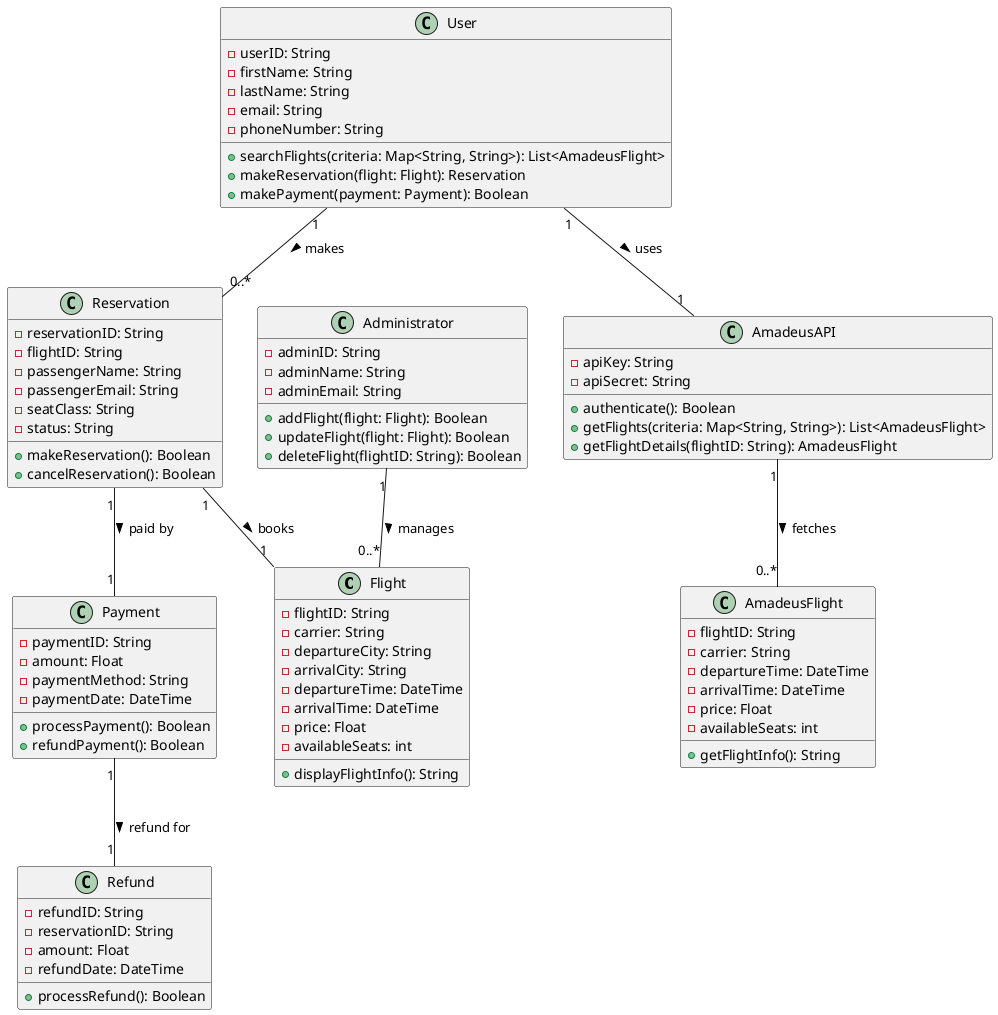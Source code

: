 @startuml
' Define the classes
class Flight {
    - flightID: String
    - carrier: String
    - departureCity: String
    - arrivalCity: String
    - departureTime: DateTime
    - arrivalTime: DateTime
    - price: Float
    - availableSeats: int
    + displayFlightInfo(): String
}

class Reservation {
    - reservationID: String
    - flightID: String
    - passengerName: String
    - passengerEmail: String
    - seatClass: String
    - status: String
    + makeReservation(): Boolean
    + cancelReservation(): Boolean
}

class Payment {
    - paymentID: String
    - amount: Float
    - paymentMethod: String
    - paymentDate: DateTime
    + processPayment(): Boolean
    + refundPayment(): Boolean
}

class User {
    - userID: String
    - firstName: String
    - lastName: String
    - email: String
    - phoneNumber: String
    + searchFlights(criteria: Map<String, String>): List<AmadeusFlight>
    + makeReservation(flight: Flight): Reservation
    + makePayment(payment: Payment): Boolean
}

class Administrator {
    - adminID: String
    - adminName: String
    - adminEmail: String
    + addFlight(flight: Flight): Boolean
    + updateFlight(flight: Flight): Boolean
    + deleteFlight(flightID: String): Boolean
}

class Refund {
    - refundID: String
    - reservationID: String
    - amount: Float
    - refundDate: DateTime
    + processRefund(): Boolean
}

class AmadeusAPI {
    - apiKey: String
    - apiSecret: String
    + authenticate(): Boolean
    + getFlights(criteria: Map<String, String>): List<AmadeusFlight>
    + getFlightDetails(flightID: String): AmadeusFlight
}

class AmadeusFlight {
    - flightID: String
    - carrier: String
    - departureTime: DateTime
    - arrivalTime: DateTime
    - price: Float
    - availableSeats: int
    + getFlightInfo(): String
}

' Define relationships
User "1" -- "0..*" Reservation : makes >
Reservation "1" -- "1" Flight : books >
Reservation "1" -- "1" Payment : paid by >
Payment "1" -- "1" Refund : refund for >

Administrator "1" -- "0..*" Flight : manages >

User "1" -- "1" AmadeusAPI : uses >
AmadeusAPI "1" -- "0..*" AmadeusFlight : fetches >

@enduml
